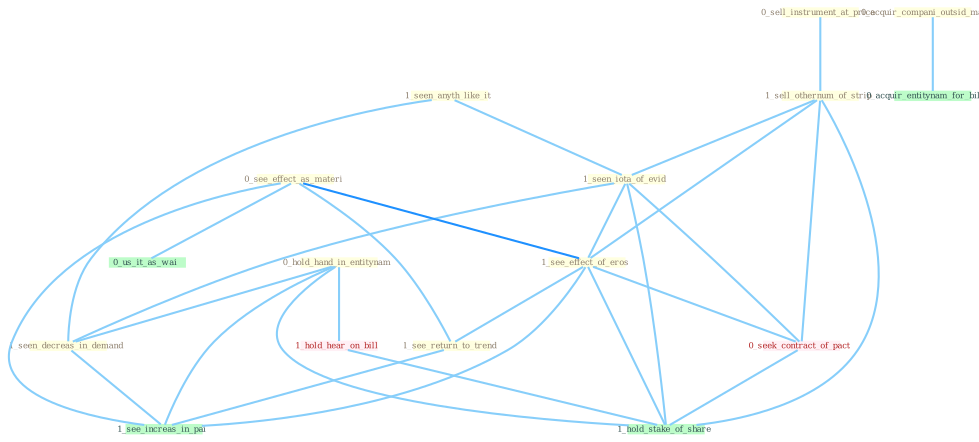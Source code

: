 Graph G{ 
    node
    [shape=polygon,style=filled,width=.5,height=.06,color="#BDFCC9",fixedsize=true,fontsize=4,
    fontcolor="#2f4f4f"];
    {node
    [color="#ffffe0", fontcolor="#8b7d6b"] "1_seen_anyth_like_it " "0_sell_instrument_at_price " "1_sell_othernum_of_strip " "1_seen_iota_of_evid " "0_hold_hand_in_entitynam " "0_acquir_compani_outsid_market " "0_see_effect_as_materi " "1_see_effect_of_eros " "1_seen_decreas_in_demand " "1_see_return_to_trend "}
{node [color="#fff0f5", fontcolor="#b22222"] "0_seek_contract_of_pact " "1_hold_hear_on_bill "}
edge [color="#B0E2FF"];

	"1_seen_anyth_like_it " -- "1_seen_iota_of_evid " [w="1", color="#87cefa" ];
	"1_seen_anyth_like_it " -- "1_seen_decreas_in_demand " [w="1", color="#87cefa" ];
	"0_sell_instrument_at_price " -- "1_sell_othernum_of_strip " [w="1", color="#87cefa" ];
	"1_sell_othernum_of_strip " -- "1_seen_iota_of_evid " [w="1", color="#87cefa" ];
	"1_sell_othernum_of_strip " -- "1_see_effect_of_eros " [w="1", color="#87cefa" ];
	"1_sell_othernum_of_strip " -- "0_seek_contract_of_pact " [w="1", color="#87cefa" ];
	"1_sell_othernum_of_strip " -- "1_hold_stake_of_share " [w="1", color="#87cefa" ];
	"1_seen_iota_of_evid " -- "1_see_effect_of_eros " [w="1", color="#87cefa" ];
	"1_seen_iota_of_evid " -- "1_seen_decreas_in_demand " [w="1", color="#87cefa" ];
	"1_seen_iota_of_evid " -- "0_seek_contract_of_pact " [w="1", color="#87cefa" ];
	"1_seen_iota_of_evid " -- "1_hold_stake_of_share " [w="1", color="#87cefa" ];
	"0_hold_hand_in_entitynam " -- "1_seen_decreas_in_demand " [w="1", color="#87cefa" ];
	"0_hold_hand_in_entitynam " -- "1_see_increas_in_pai " [w="1", color="#87cefa" ];
	"0_hold_hand_in_entitynam " -- "1_hold_hear_on_bill " [w="1", color="#87cefa" ];
	"0_hold_hand_in_entitynam " -- "1_hold_stake_of_share " [w="1", color="#87cefa" ];
	"0_acquir_compani_outsid_market " -- "0_acquir_entitynam_for_billion " [w="1", color="#87cefa" ];
	"0_see_effect_as_materi " -- "1_see_effect_of_eros " [w="2", color="#1e90ff" , len=0.8];
	"0_see_effect_as_materi " -- "1_see_return_to_trend " [w="1", color="#87cefa" ];
	"0_see_effect_as_materi " -- "0_us_it_as_wai " [w="1", color="#87cefa" ];
	"0_see_effect_as_materi " -- "1_see_increas_in_pai " [w="1", color="#87cefa" ];
	"1_see_effect_of_eros " -- "1_see_return_to_trend " [w="1", color="#87cefa" ];
	"1_see_effect_of_eros " -- "0_seek_contract_of_pact " [w="1", color="#87cefa" ];
	"1_see_effect_of_eros " -- "1_see_increas_in_pai " [w="1", color="#87cefa" ];
	"1_see_effect_of_eros " -- "1_hold_stake_of_share " [w="1", color="#87cefa" ];
	"1_seen_decreas_in_demand " -- "1_see_increas_in_pai " [w="1", color="#87cefa" ];
	"1_see_return_to_trend " -- "1_see_increas_in_pai " [w="1", color="#87cefa" ];
	"0_seek_contract_of_pact " -- "1_hold_stake_of_share " [w="1", color="#87cefa" ];
	"1_hold_hear_on_bill " -- "1_hold_stake_of_share " [w="1", color="#87cefa" ];
}